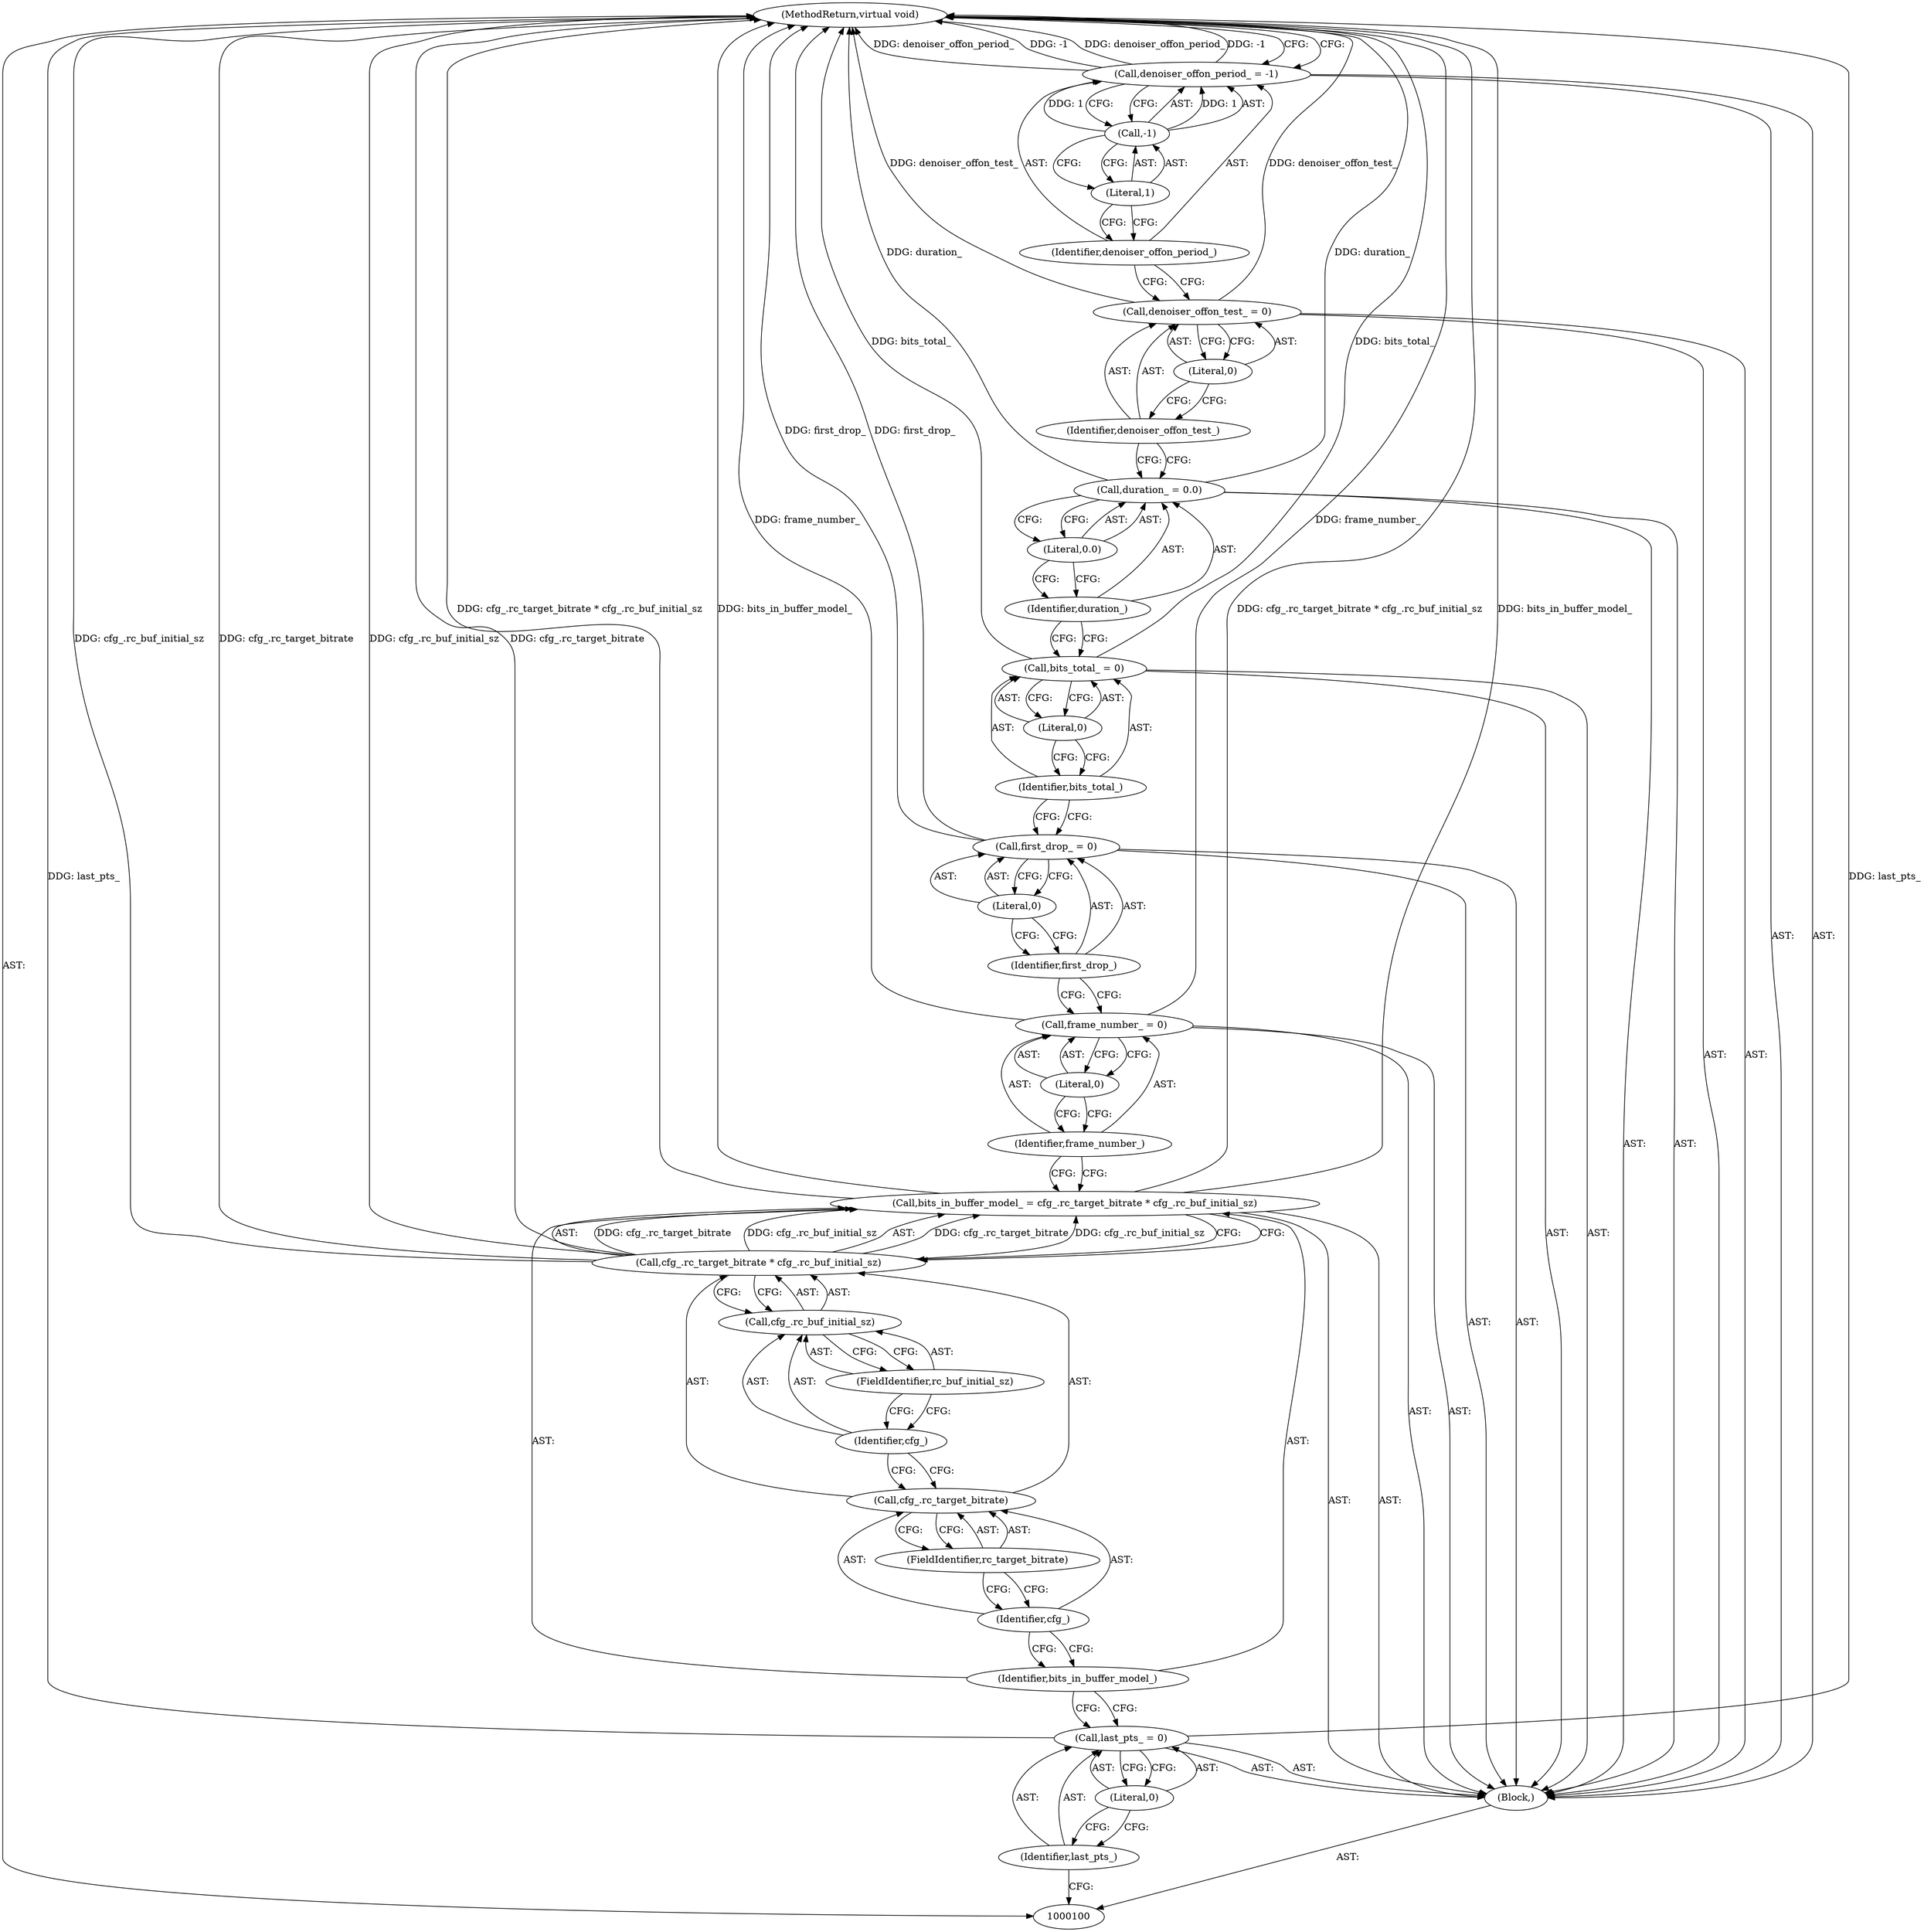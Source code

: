 digraph "0_Android_5a9753fca56f0eeb9f61e342b2fccffc364f9426_42" {
"1000133" [label="(MethodReturn,virtual void)"];
"1000101" [label="(Block,)"];
"1000131" [label="(Call,-1)"];
"1000132" [label="(Literal,1)"];
"1000129" [label="(Call,denoiser_offon_period_ = -1)"];
"1000130" [label="(Identifier,denoiser_offon_period_)"];
"1000104" [label="(Literal,0)"];
"1000102" [label="(Call,last_pts_ = 0)"];
"1000103" [label="(Identifier,last_pts_)"];
"1000107" [label="(Call,cfg_.rc_target_bitrate * cfg_.rc_buf_initial_sz)"];
"1000108" [label="(Call,cfg_.rc_target_bitrate)"];
"1000109" [label="(Identifier,cfg_)"];
"1000110" [label="(FieldIdentifier,rc_target_bitrate)"];
"1000105" [label="(Call,bits_in_buffer_model_ = cfg_.rc_target_bitrate * cfg_.rc_buf_initial_sz)"];
"1000106" [label="(Identifier,bits_in_buffer_model_)"];
"1000111" [label="(Call,cfg_.rc_buf_initial_sz)"];
"1000112" [label="(Identifier,cfg_)"];
"1000113" [label="(FieldIdentifier,rc_buf_initial_sz)"];
"1000116" [label="(Literal,0)"];
"1000114" [label="(Call,frame_number_ = 0)"];
"1000115" [label="(Identifier,frame_number_)"];
"1000119" [label="(Literal,0)"];
"1000117" [label="(Call,first_drop_ = 0)"];
"1000118" [label="(Identifier,first_drop_)"];
"1000122" [label="(Literal,0)"];
"1000120" [label="(Call,bits_total_ = 0)"];
"1000121" [label="(Identifier,bits_total_)"];
"1000125" [label="(Literal,0.0)"];
"1000123" [label="(Call,duration_ = 0.0)"];
"1000124" [label="(Identifier,duration_)"];
"1000128" [label="(Literal,0)"];
"1000126" [label="(Call,denoiser_offon_test_ = 0)"];
"1000127" [label="(Identifier,denoiser_offon_test_)"];
"1000133" -> "1000100"  [label="AST: "];
"1000133" -> "1000129"  [label="CFG: "];
"1000107" -> "1000133"  [label="DDG: cfg_.rc_target_bitrate"];
"1000107" -> "1000133"  [label="DDG: cfg_.rc_buf_initial_sz"];
"1000105" -> "1000133"  [label="DDG: cfg_.rc_target_bitrate * cfg_.rc_buf_initial_sz"];
"1000105" -> "1000133"  [label="DDG: bits_in_buffer_model_"];
"1000126" -> "1000133"  [label="DDG: denoiser_offon_test_"];
"1000117" -> "1000133"  [label="DDG: first_drop_"];
"1000129" -> "1000133"  [label="DDG: denoiser_offon_period_"];
"1000129" -> "1000133"  [label="DDG: -1"];
"1000102" -> "1000133"  [label="DDG: last_pts_"];
"1000114" -> "1000133"  [label="DDG: frame_number_"];
"1000120" -> "1000133"  [label="DDG: bits_total_"];
"1000123" -> "1000133"  [label="DDG: duration_"];
"1000101" -> "1000100"  [label="AST: "];
"1000102" -> "1000101"  [label="AST: "];
"1000105" -> "1000101"  [label="AST: "];
"1000114" -> "1000101"  [label="AST: "];
"1000117" -> "1000101"  [label="AST: "];
"1000120" -> "1000101"  [label="AST: "];
"1000123" -> "1000101"  [label="AST: "];
"1000126" -> "1000101"  [label="AST: "];
"1000129" -> "1000101"  [label="AST: "];
"1000131" -> "1000129"  [label="AST: "];
"1000131" -> "1000132"  [label="CFG: "];
"1000132" -> "1000131"  [label="AST: "];
"1000129" -> "1000131"  [label="CFG: "];
"1000131" -> "1000129"  [label="DDG: 1"];
"1000132" -> "1000131"  [label="AST: "];
"1000132" -> "1000130"  [label="CFG: "];
"1000131" -> "1000132"  [label="CFG: "];
"1000129" -> "1000101"  [label="AST: "];
"1000129" -> "1000131"  [label="CFG: "];
"1000130" -> "1000129"  [label="AST: "];
"1000131" -> "1000129"  [label="AST: "];
"1000133" -> "1000129"  [label="CFG: "];
"1000129" -> "1000133"  [label="DDG: denoiser_offon_period_"];
"1000129" -> "1000133"  [label="DDG: -1"];
"1000131" -> "1000129"  [label="DDG: 1"];
"1000130" -> "1000129"  [label="AST: "];
"1000130" -> "1000126"  [label="CFG: "];
"1000132" -> "1000130"  [label="CFG: "];
"1000104" -> "1000102"  [label="AST: "];
"1000104" -> "1000103"  [label="CFG: "];
"1000102" -> "1000104"  [label="CFG: "];
"1000102" -> "1000101"  [label="AST: "];
"1000102" -> "1000104"  [label="CFG: "];
"1000103" -> "1000102"  [label="AST: "];
"1000104" -> "1000102"  [label="AST: "];
"1000106" -> "1000102"  [label="CFG: "];
"1000102" -> "1000133"  [label="DDG: last_pts_"];
"1000103" -> "1000102"  [label="AST: "];
"1000103" -> "1000100"  [label="CFG: "];
"1000104" -> "1000103"  [label="CFG: "];
"1000107" -> "1000105"  [label="AST: "];
"1000107" -> "1000111"  [label="CFG: "];
"1000108" -> "1000107"  [label="AST: "];
"1000111" -> "1000107"  [label="AST: "];
"1000105" -> "1000107"  [label="CFG: "];
"1000107" -> "1000133"  [label="DDG: cfg_.rc_target_bitrate"];
"1000107" -> "1000133"  [label="DDG: cfg_.rc_buf_initial_sz"];
"1000107" -> "1000105"  [label="DDG: cfg_.rc_target_bitrate"];
"1000107" -> "1000105"  [label="DDG: cfg_.rc_buf_initial_sz"];
"1000108" -> "1000107"  [label="AST: "];
"1000108" -> "1000110"  [label="CFG: "];
"1000109" -> "1000108"  [label="AST: "];
"1000110" -> "1000108"  [label="AST: "];
"1000112" -> "1000108"  [label="CFG: "];
"1000109" -> "1000108"  [label="AST: "];
"1000109" -> "1000106"  [label="CFG: "];
"1000110" -> "1000109"  [label="CFG: "];
"1000110" -> "1000108"  [label="AST: "];
"1000110" -> "1000109"  [label="CFG: "];
"1000108" -> "1000110"  [label="CFG: "];
"1000105" -> "1000101"  [label="AST: "];
"1000105" -> "1000107"  [label="CFG: "];
"1000106" -> "1000105"  [label="AST: "];
"1000107" -> "1000105"  [label="AST: "];
"1000115" -> "1000105"  [label="CFG: "];
"1000105" -> "1000133"  [label="DDG: cfg_.rc_target_bitrate * cfg_.rc_buf_initial_sz"];
"1000105" -> "1000133"  [label="DDG: bits_in_buffer_model_"];
"1000107" -> "1000105"  [label="DDG: cfg_.rc_target_bitrate"];
"1000107" -> "1000105"  [label="DDG: cfg_.rc_buf_initial_sz"];
"1000106" -> "1000105"  [label="AST: "];
"1000106" -> "1000102"  [label="CFG: "];
"1000109" -> "1000106"  [label="CFG: "];
"1000111" -> "1000107"  [label="AST: "];
"1000111" -> "1000113"  [label="CFG: "];
"1000112" -> "1000111"  [label="AST: "];
"1000113" -> "1000111"  [label="AST: "];
"1000107" -> "1000111"  [label="CFG: "];
"1000112" -> "1000111"  [label="AST: "];
"1000112" -> "1000108"  [label="CFG: "];
"1000113" -> "1000112"  [label="CFG: "];
"1000113" -> "1000111"  [label="AST: "];
"1000113" -> "1000112"  [label="CFG: "];
"1000111" -> "1000113"  [label="CFG: "];
"1000116" -> "1000114"  [label="AST: "];
"1000116" -> "1000115"  [label="CFG: "];
"1000114" -> "1000116"  [label="CFG: "];
"1000114" -> "1000101"  [label="AST: "];
"1000114" -> "1000116"  [label="CFG: "];
"1000115" -> "1000114"  [label="AST: "];
"1000116" -> "1000114"  [label="AST: "];
"1000118" -> "1000114"  [label="CFG: "];
"1000114" -> "1000133"  [label="DDG: frame_number_"];
"1000115" -> "1000114"  [label="AST: "];
"1000115" -> "1000105"  [label="CFG: "];
"1000116" -> "1000115"  [label="CFG: "];
"1000119" -> "1000117"  [label="AST: "];
"1000119" -> "1000118"  [label="CFG: "];
"1000117" -> "1000119"  [label="CFG: "];
"1000117" -> "1000101"  [label="AST: "];
"1000117" -> "1000119"  [label="CFG: "];
"1000118" -> "1000117"  [label="AST: "];
"1000119" -> "1000117"  [label="AST: "];
"1000121" -> "1000117"  [label="CFG: "];
"1000117" -> "1000133"  [label="DDG: first_drop_"];
"1000118" -> "1000117"  [label="AST: "];
"1000118" -> "1000114"  [label="CFG: "];
"1000119" -> "1000118"  [label="CFG: "];
"1000122" -> "1000120"  [label="AST: "];
"1000122" -> "1000121"  [label="CFG: "];
"1000120" -> "1000122"  [label="CFG: "];
"1000120" -> "1000101"  [label="AST: "];
"1000120" -> "1000122"  [label="CFG: "];
"1000121" -> "1000120"  [label="AST: "];
"1000122" -> "1000120"  [label="AST: "];
"1000124" -> "1000120"  [label="CFG: "];
"1000120" -> "1000133"  [label="DDG: bits_total_"];
"1000121" -> "1000120"  [label="AST: "];
"1000121" -> "1000117"  [label="CFG: "];
"1000122" -> "1000121"  [label="CFG: "];
"1000125" -> "1000123"  [label="AST: "];
"1000125" -> "1000124"  [label="CFG: "];
"1000123" -> "1000125"  [label="CFG: "];
"1000123" -> "1000101"  [label="AST: "];
"1000123" -> "1000125"  [label="CFG: "];
"1000124" -> "1000123"  [label="AST: "];
"1000125" -> "1000123"  [label="AST: "];
"1000127" -> "1000123"  [label="CFG: "];
"1000123" -> "1000133"  [label="DDG: duration_"];
"1000124" -> "1000123"  [label="AST: "];
"1000124" -> "1000120"  [label="CFG: "];
"1000125" -> "1000124"  [label="CFG: "];
"1000128" -> "1000126"  [label="AST: "];
"1000128" -> "1000127"  [label="CFG: "];
"1000126" -> "1000128"  [label="CFG: "];
"1000126" -> "1000101"  [label="AST: "];
"1000126" -> "1000128"  [label="CFG: "];
"1000127" -> "1000126"  [label="AST: "];
"1000128" -> "1000126"  [label="AST: "];
"1000130" -> "1000126"  [label="CFG: "];
"1000126" -> "1000133"  [label="DDG: denoiser_offon_test_"];
"1000127" -> "1000126"  [label="AST: "];
"1000127" -> "1000123"  [label="CFG: "];
"1000128" -> "1000127"  [label="CFG: "];
}
